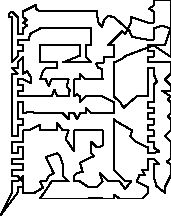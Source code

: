 unitsize(0.001cm);
// 53806.1
draw((200,400)--(0,0));
draw((0,0)--(300,400));
draw((300,400)--(300,500));
draw((300,500)--(400,500));
draw((400,500)--(400,600));
draw((400,600)--(300,700));
draw((300,700)--(200,700));
draw((200,700)--(200,800));
draw((200,800)--(300,800));
draw((300,800)--(400,800));
draw((400,800)--(400,900));
draw((400,900)--(300,900));
draw((300,900)--(200,900));
draw((200,900)--(200,1000));
draw((200,1000)--(300,1000));
draw((300,1000)--(400,1000));
draw((400,1000)--(400,1100));
draw((400,1100)--(400,1200));
draw((400,1200)--(300,1200));
draw((300,1200)--(300,1100));
draw((300,1100)--(200,1100));
draw((200,1100)--(200,1200));
draw((200,1200)--(200,1300));
draw((200,1300)--(300,1300));
draw((300,1300)--(400,1300));
draw((400,1300)--(400,1400));
draw((400,1400)--(400,1500));
draw((400,1500)--(500,1500));
draw((500,1500)--(700,1600));
draw((700,1600)--(700,1500));
draw((700,1500)--(800,1500));
draw((800,1500)--(900,1500));
draw((900,1500)--(1000,1500));
draw((1000,1500)--(1000,1629));
draw((1000,1629)--(1100,1500));
draw((1100,1500)--(1200,1500));
draw((1200,1500)--(1150,1350));
draw((1150,1350)--(1300,1130));
draw((1300,1130)--(1300,1500));
draw((1300,1500)--(1400,1500));
draw((1400,1500)--(1500,1500));
draw((1500,1500)--(1600,1500));
draw((1600,1500)--(1700,1500));
draw((1700,1500)--(1800,1500));
draw((1800,1500)--(1800,1230));
draw((1800,1230)--(1700,1200));
draw((1700,1200)--(1600,1300));
draw((1600,1300)--(1600,1100));
draw((1600,1100)--(1650,1050));
draw((1650,1050)--(1400,930));
draw((1400,930)--(1450,770));
draw((1450,770)--(1350,750));
draw((1350,750)--(1300,700));
draw((1300,700)--(1300,600));
draw((1300,600)--(1400,600));
draw((1400,600)--(1550,500));
draw((1550,500)--(1710,510));
draw((1710,510)--(1800,600));
draw((1800,600)--(1750,750));
draw((1750,750)--(1900,600));
draw((1900,600)--(2000,600));
draw((2000,600)--(2100,600));
draw((2100,600)--(2200,469));
draw((2200,469)--(2300,600));
draw((2300,600)--(2200,600));
draw((2200,600)--(2000,800));
draw((2000,800)--(2000,900));
draw((2000,900)--(2000,1000));
draw((2000,1000)--(2000,1100));
draw((2000,1100)--(2000,1200));
draw((2000,1200)--(2000,1300));
draw((2000,1300)--(2000,1400));
draw((2000,1400)--(2000,1500));
draw((2000,1500)--(2000,1600));
draw((2000,1600)--(2000,1700));
draw((2000,1700)--(2060,1650));
draw((2060,1650)--(2320,1500));
draw((2320,1500)--(2290,1400));
draw((2290,1400)--(2390,1300));
draw((2390,1300)--(2600,1200));
draw((2600,1200)--(2600,1100));
draw((2600,1100)--(2700,1100));
draw((2700,1100)--(2800,1130));
draw((2800,1130)--(2700,1200));
draw((2700,1200)--(2700,1300));
draw((2700,1300)--(2600,1300));
draw((2600,1300)--(2600,1400));
draw((2600,1400)--(2700,1400));
draw((2700,1400)--(2700,1500));
draw((2700,1500)--(2600,1500));
draw((2600,1500)--(2600,1600));
draw((2600,1600)--(2700,1600));
draw((2700,1600)--(2700,1700));
draw((2700,1700)--(2600,1700));
draw((2600,1700)--(2600,1800));
draw((2600,1800)--(2700,1800));
draw((2700,1800)--(2700,1900));
draw((2700,1900)--(2600,1900));
draw((2600,1900)--(2600,2000));
draw((2600,2000)--(2700,2000));
draw((2700,2000)--(2700,2100));
draw((2700,2100)--(2700,2200));
draw((2700,2200)--(2700,2300));
draw((2700,2300)--(2760,2360));
draw((2760,2360)--(2700,2500));
draw((2700,2500)--(2700,2600));
draw((2700,2600)--(2600,2600));
draw((2600,2600)--(2600,2500));
draw((2600,2500)--(2600,2400));
draw((2600,2400)--(2600,2300));
draw((2600,2300)--(2600,2200));
draw((2600,2200)--(2600,2100));
draw((2600,2100)--(2400,2100));
draw((2400,2100)--(2170,1900));
draw((2170,1900)--(2110,2000));
draw((2110,2000)--(2000,2100));
draw((2000,2100)--(2000,2200));
draw((2000,2200)--(2000,2300));
draw((2000,2300)--(2000,2400));
draw((2000,2400)--(2000,2500));
draw((2000,2500)--(2000,2600));
draw((2000,2600)--(2000,2700));
draw((2000,2700)--(2120,2750));
draw((2120,2750)--(2220,2820));
draw((2220,2820)--(2700,3000));
draw((2700,3000)--(3000,2800));
draw((3000,2800)--(3000,2900));
draw((3000,2900)--(3000,3000));
draw((3000,3000)--(3000,3100));
draw((3000,3100)--(3000,3200));
draw((3000,3200)--(3000,3400));
draw((3000,3400)--(3000,3500));
draw((3000,3500)--(3000,3600));
draw((3000,3600)--(3000,3700));
draw((3000,3700)--(3000,3800));
draw((3000,3800)--(2700,3800));
draw((2700,3800)--(2700,3700));
draw((2700,3700)--(2620,3650));
draw((2620,3650)--(2700,3600));
draw((2700,3600)--(2700,3500));
draw((2700,3500)--(2700,3400));
draw((2700,3400)--(2600,3400));
draw((2600,3400)--(2300,3500));
draw((2300,3500)--(2300,3400));
draw((2300,3400)--(2200,3200));
draw((2200,3200)--(2150,3250));
draw((2150,3250)--(2100,3200));
draw((2100,3200)--(2050,3150));
draw((2050,3150)--(2000,3100));
draw((2000,3100)--(1900,3000));
draw((1900,3000)--(2000,3000));
draw((2000,3000)--(2000,2900));
draw((2000,2900)--(2000,2800));
draw((2000,2800)--(1829,2800));
draw((1829,2800)--(1829,2700));
draw((1829,2700)--(1690,2680));
draw((1690,2680)--(1720,2610));
draw((1720,2610)--(1790,2580));
draw((1790,2580)--(1800,2400));
draw((1800,2400)--(1700,2400));
draw((1700,2400)--(1600,2400));
draw((1600,2400)--(1500,2400));
draw((1500,2400)--(1400,2500));
draw((1400,2500)--(1400,2400));
draw((1400,2400)--(1300,2400));
draw((1300,2400)--(1300,2200));
draw((1300,2200)--(1300,2100));
draw((1300,2100)--(1350,2140));
draw((1350,2140)--(1400,2100));
draw((1400,2100)--(1400,2000));
draw((1400,2000)--(1500,2100));
draw((1500,2100)--(1600,2100));
draw((1600,2100)--(1700,2100));
draw((1700,2100)--(1800,2100));
draw((1800,2100)--(2000,2000));
draw((2000,2000)--(2000,1900));
draw((2000,1900)--(2000,1800));
draw((2000,1800)--(1800,1800));
draw((1800,1800)--(1700,1800));
draw((1700,1800)--(1600,1800));
draw((1600,1800)--(1550,1850));
draw((1550,1850)--(1500,1900));
draw((1500,1900)--(1500,1800));
draw((1500,1800)--(1400,1800));
draw((1400,1800)--(1350,1700));
draw((1350,1700)--(1300,1800));
draw((1300,1800)--(1200,1800));
draw((1200,1800)--(1200,1700));
draw((1200,1700)--(1100,1800));
draw((1100,1800)--(1000,1800));
draw((1000,1800)--(900,1800));
draw((900,1800)--(800,1800));
draw((800,1800)--(700,1800));
draw((700,1800)--(500,1829));
draw((500,1829)--(400,1800));
draw((400,1800)--(400,1900));
draw((400,1900)--(400,2000));
draw((400,2000)--(300,2000));
draw((300,2000)--(300,1900));
draw((300,1900)--(300,1800));
draw((300,1800)--(300,1700));
draw((300,1700)--(400,1700));
draw((400,1700)--(400,1600));
draw((400,1600)--(300,1600));
draw((300,1600)--(300,1500));
draw((300,1500)--(300,1400));
draw((300,1400)--(200,1400));
draw((200,1400)--(200,1500));
draw((200,1500)--(200,1600));
draw((200,1600)--(200,1700));
draw((200,1700)--(200,1800));
draw((200,1800)--(200,1900));
draw((200,1900)--(200,2000));
draw((200,2000)--(200,2100));
draw((200,2100)--(200,2200));
draw((200,2200)--(200,2300));
draw((200,2300)--(200,2400));
draw((200,2400)--(200,2500));
draw((200,2500)--(300,2500));
draw((300,2500)--(200,2600));
draw((200,2600)--(300,2600));
draw((300,2600)--(300,2700));
draw((300,2700)--(400,2800));
draw((400,2800)--(400,2700));
draw((400,2700)--(400,2600));
draw((400,2600)--(400,2500));
draw((400,2500)--(469,2550));
draw((469,2550)--(540,2430));
draw((540,2430)--(540,2330));
draw((540,2330)--(400,2400));
draw((400,2400)--(300,2400));
draw((300,2400)--(300,2300));
draw((300,2300)--(400,2300));
draw((400,2300)--(400,2200));
draw((400,2200)--(300,2200));
draw((300,2200)--(300,2100));
draw((300,2100)--(400,2100));
draw((400,2100)--(530,2100));
draw((530,2100)--(700,2100));
draw((700,2100)--(800,2100));
draw((800,2100)--(900,2100));
draw((900,2100)--(950,2220));
draw((950,2220)--(1000,2100));
draw((1000,2100)--(1100,2100));
draw((1100,2100)--(1200,2100));
draw((1200,2100)--(1220,2210));
draw((1220,2210)--(1170,2280));
draw((1170,2280)--(1200,2400));
draw((1200,2400)--(1100,2400));
draw((1100,2400)--(1000,2400));
draw((1000,2400)--(900,2400));
draw((900,2400)--(850,2280));
draw((850,2280)--(800,2400));
draw((800,2400)--(700,2400));
draw((700,2400)--(750,2550));
draw((750,2550)--(800,2600));
draw((800,2600)--(910,2600));
draw((910,2600)--(1000,2600));
draw((1000,2600)--(1000,2700));
draw((1000,2700)--(900,2700));
draw((900,2700)--(800,2700));
draw((800,2700)--(700,2700));
draw((700,2700)--(700,3000));
draw((700,3000)--(800,3000));
draw((800,3000)--(900,3000));
draw((900,3000)--(1000,3000));
draw((1000,3000)--(1100,3000));
draw((1100,3000)--(1200,3000));
draw((1200,3000)--(1300,3000));
draw((1300,3000)--(1400,3000));
draw((1400,3000)--(1400,2900));
draw((1400,2900)--(1400,2820));
draw((1400,2820)--(1100,2700));
draw((1100,2700)--(1200,2700));
draw((1200,2700)--(1300,2700));
draw((1300,2700)--(1400,2700));
draw((1400,2700)--(1500,2700));
draw((1500,2700)--(1600,2700));
draw((1600,2700)--(1500,2800));
draw((1500,2800)--(1500,2860));
draw((1500,2860)--(1500,3000));
draw((1500,3000)--(1600,3000));
draw((1600,3000)--(1600,3300));
draw((1600,3300)--(1500,3300));
draw((1500,3300)--(1400,3300));
draw((1400,3300)--(1300,3300));
draw((1300,3300)--(1200,3300));
draw((1200,3300)--(1100,3300));
draw((1100,3300)--(1000,3300));
draw((1000,3300)--(900,3300));
draw((900,3300)--(800,3300));
draw((800,3300)--(700,3300));
draw((700,3300)--(520,3200));
draw((520,3200)--(500,3100));
draw((500,3100)--(400,3100));
draw((400,3100)--(300,3100));
draw((300,3100)--(300,3000));
draw((300,3000)--(400,3000));
draw((400,3000)--(400,2900));
draw((400,2900)--(300,2900));
draw((300,2900)--(300,2800));
draw((300,2800)--(200,2700));
draw((200,2700)--(200,2800));
draw((200,2800)--(200,2900));
draw((200,2900)--(200,3000));
draw((200,3000)--(200,3100));
draw((200,3100)--(200,3200));
draw((200,3200)--(200,3300));
draw((200,3300)--(200,3400));
draw((200,3400)--(200,3500));
draw((200,3500)--(150,3500));
draw((150,3500)--(150,3550));
draw((150,3550)--(200,3600));
draw((200,3600)--(300,3500));
draw((300,3500)--(300,3400));
draw((300,3400)--(300,3300));
draw((300,3300)--(300,3200));
draw((300,3200)--(400,3200));
draw((400,3200)--(400,3300));
draw((400,3300)--(469,3350));
draw((469,3350)--(400,3400));
draw((400,3400)--(469,3450));
draw((469,3450)--(400,3500));
draw((400,3500)--(400,3600));
draw((400,3600)--(620,3709));
draw((620,3709)--(620,3650));
draw((620,3650)--(700,3600));
draw((700,3600)--(800,3600));
draw((800,3600)--(900,3600));
draw((900,3600)--(1000,3600));
draw((1000,3600)--(1100,3600));
draw((1100,3600)--(1200,3600));
draw((1200,3600)--(1300,3600));
draw((1300,3600)--(1400,3600));
draw((1400,3600)--(1500,3600));
draw((1500,3600)--(1600,3600));
draw((1600,3600)--(1700,3600));
draw((1700,3600)--(1720,3409));
draw((1720,3409)--(1790,3330));
draw((1790,3330)--(1829,3450));
draw((1829,3450)--(1900,3520));
draw((1900,3520)--(2000,3500));
draw((2000,3500)--(2280,3250));
draw((2280,3250)--(2320,3150));
draw((2320,3150)--(2600,3100));
draw((2600,3100)--(2700,3100));
draw((2700,3100)--(2700,3200));
draw((2700,3200)--(2700,3300));
draw((2700,3300)--(2850,3350));
draw((2850,3350)--(3000,3300));
draw((3000,3300)--(2900,3000));
draw((2900,3000)--(2600,3000));
draw((2600,3000)--(2600,2900));
draw((2600,2900)--(2700,2900));
draw((2700,2900)--(2700,2800));
draw((2700,2800)--(2600,2800));
draw((2600,2800)--(2600,2700));
draw((2600,2700)--(2700,2700));
draw((2700,2700)--(2850,2700));
draw((2850,2700)--(3000,2700));
draw((3000,2700)--(3000,2600));
draw((3000,2600)--(3000,2500));
draw((3000,2500)--(2900,2400));
draw((2900,2400)--(3000,2300));
draw((3000,2300)--(3000,2200));
draw((3000,2200)--(2850,2200));
draw((2850,2200)--(3000,2100));
draw((3000,2100)--(2950,2050));
draw((2950,2050)--(3000,2000));
draw((3000,2000)--(3000,1900));
draw((3000,1900)--(3000,1800));
draw((3000,1800)--(2950,1750));
draw((2950,1750)--(3000,1700));
draw((3000,1700)--(3000,1600));
draw((3000,1600)--(3000,1500));
draw((3000,1500)--(2900,1400));
draw((2900,1400)--(3000,1300));
draw((3000,1300)--(3000,1200));
draw((3000,1200)--(3000,1100));
draw((3000,1100)--(3000,1000));
draw((3000,1000)--(2930,950));
draw((2930,950)--(3000,900));
draw((3000,900)--(3000,800));
draw((3000,800)--(3000,700));
draw((3000,700)--(2900,500));
draw((2900,500)--(2900,400));
draw((2900,400)--(2750,520));
draw((2750,520)--(2700,700));
draw((2700,700)--(2700,800));
draw((2700,800)--(2700,900));
draw((2700,900)--(2800,900));
draw((2800,900)--(2700,1000));
draw((2700,1000)--(2600,1000));
draw((2600,1000)--(2600,900));
draw((2600,900)--(2600,800));
draw((2600,800)--(2500,800));
draw((2500,800)--(2550,710));
draw((2550,710)--(2450,710));
draw((2450,710)--(2400,600));
draw((2400,600)--(2600,500));
draw((2600,500)--(2600,400));
draw((2600,400)--(2500,300));
draw((2500,300)--(2400,300));
draw((2400,300)--(2300,300));
draw((2300,300)--(2200,300));
draw((2200,300)--(2100,300));
draw((2100,300)--(2000,370));
draw((2000,370)--(2000,300));
draw((2000,300)--(1900,300));
draw((1900,300)--(1800,300));
draw((1800,300)--(1710,310));
draw((1710,310)--(1550,300));
draw((1550,300)--(1400,300));
draw((1400,300)--(1300,300));
draw((1300,300)--(1200,300));
draw((1200,300)--(1100,300));
draw((1100,300)--(1000,300));
draw((1000,300)--(900,300));
draw((900,300)--(800,300));
draw((800,300)--(700,300));
draw((700,300)--(850,520));
draw((850,520)--(900,600));
draw((900,600)--(1000,600));
draw((1000,600)--(1100,600));
draw((1100,600)--(1200,600));
draw((1200,600)--(1100,700));
draw((1100,700)--(1100,900));
draw((1100,900)--(1050,1050));
draw((1050,1050)--(1000,1100));
draw((1000,1100)--(800,1030));
draw((800,1030)--(939,740));
draw((939,740)--(850,700));
draw((850,700)--(800,600));
draw((800,600)--(700,600));
draw((700,600)--(750,490));
draw((750,490)--(600,400));
draw((600,400)--(400,400));
draw((400,400)--(400,700));
draw((400,700)--(300,600));
draw((300,600)--(200,600));
draw((200,600)--(200,500));
draw((200,500)--(200,400));
